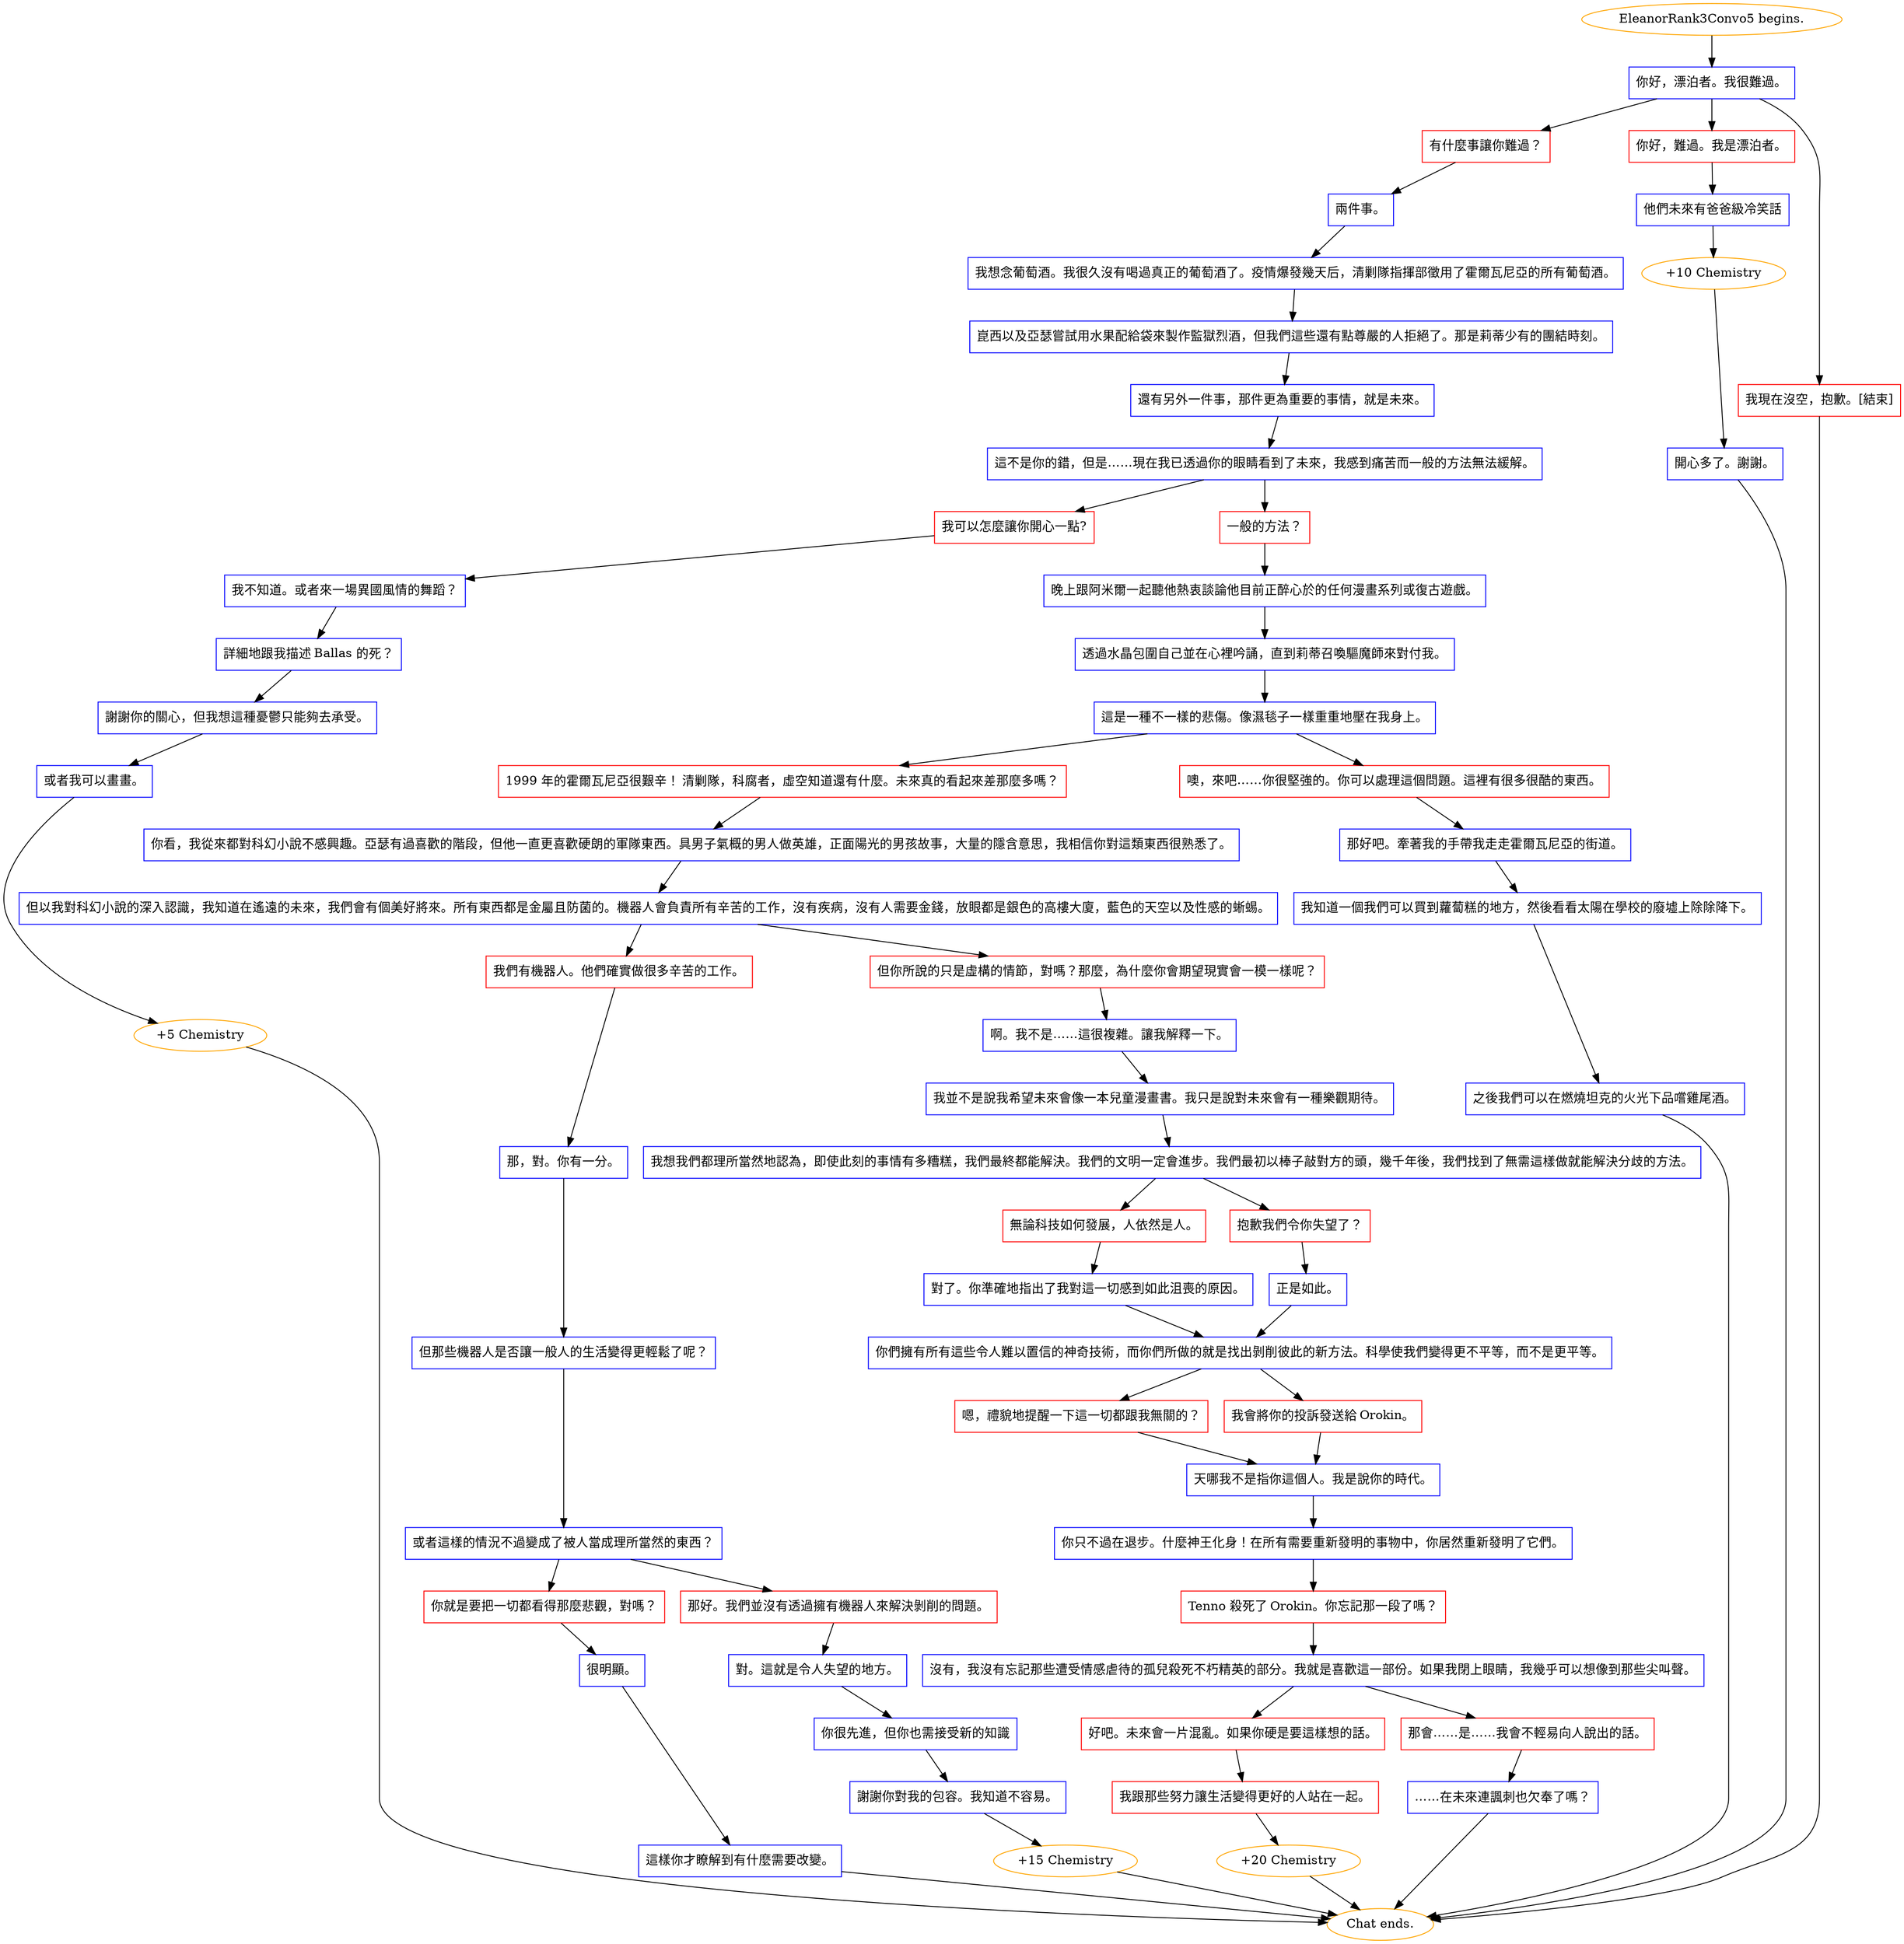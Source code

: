 digraph {
	"EleanorRank3Convo5 begins." [color=orange];
		"EleanorRank3Convo5 begins." -> j931931178;
	j931931178 [label="你好，漂泊者。我很難過。",shape=box,color=blue];
		j931931178 -> j712406584;
		j931931178 -> j1469596962;
		j931931178 -> j2322780355;
	j712406584 [label="有什麼事讓你難過？",shape=box,color=red];
		j712406584 -> j2930423775;
	j1469596962 [label="你好，難過。我是漂泊者。",shape=box,color=red];
		j1469596962 -> j1710071103;
	j2322780355 [label="我現在沒空，抱歉。[結束]",shape=box,color=red];
		j2322780355 -> "Chat ends.";
	j2930423775 [label="兩件事。",shape=box,color=blue];
		j2930423775 -> j1098022838;
	j1710071103 [label="他們未來有爸爸級冷笑話",shape=box,color=blue];
		j1710071103 -> j769441223;
	"Chat ends." [color=orange];
	j1098022838 [label="我想念葡萄酒。我很久沒有喝過真正的葡萄酒了。疫情爆發幾天后，清剿隊指揮部徵用了霍爾瓦尼亞的所有葡萄酒。",shape=box,color=blue];
		j1098022838 -> j1338065289;
	j769441223 [label="+10 Chemistry",color=orange];
		j769441223 -> j4232339531;
	j1338065289 [label="崑西以及亞瑟嘗試用水果配給袋來製作監獄烈酒，但我們這些還有點尊嚴的人拒絕了。那是莉蒂少有的團結時刻。",shape=box,color=blue];
		j1338065289 -> j2756332326;
	j4232339531 [label="開心多了。謝謝。",shape=box,color=blue];
		j4232339531 -> "Chat ends.";
	j2756332326 [label="還有另外一件事，那件更為重要的事情，就是未來。",shape=box,color=blue];
		j2756332326 -> j379285916;
	j379285916 [label="這不是你的錯，但是……現在我已透過你的眼睛看到了未來，我感到痛苦而一般的方法無法緩解。",shape=box,color=blue];
		j379285916 -> j1573284517;
		j379285916 -> j2578731837;
	j1573284517 [label="我可以怎麼讓你開心一點?",shape=box,color=red];
		j1573284517 -> j4142236540;
	j2578731837 [label="一般的方法？",shape=box,color=red];
		j2578731837 -> j3083901273;
	j4142236540 [label="我不知道。或者來一場異國風情的舞蹈？",shape=box,color=blue];
		j4142236540 -> j2011775018;
	j3083901273 [label="晚上跟阿米爾一起聽他熱衷談論他目前正醉心於的任何漫畫系列或復古遊戲。",shape=box,color=blue];
		j3083901273 -> j369020667;
	j2011775018 [label="詳細地跟我描述 Ballas 的死？",shape=box,color=blue];
		j2011775018 -> j2093132039;
	j369020667 [label="透過水晶包圍自己並在心裡吟誦，直到莉蒂召喚驅魔師來對付我。",shape=box,color=blue];
		j369020667 -> j2062199045;
	j2093132039 [label="謝謝你的關心，但我想這種憂鬱只能夠去承受。",shape=box,color=blue];
		j2093132039 -> j850439006;
	j2062199045 [label="這是一種不一樣的悲傷。像濕毯子一樣重重地壓在我身上。",shape=box,color=blue];
		j2062199045 -> j1650237125;
		j2062199045 -> j313122797;
	j850439006 [label="或者我可以畫畫。",shape=box,color=blue];
		j850439006 -> j4081414586;
	j1650237125 [label="1999 年的霍爾瓦尼亞很艱辛！ 清剿隊，科腐者，虛空知道還有什麼。未來真的看起來差那麼多嗎？",shape=box,color=red];
		j1650237125 -> j3563610633;
	j313122797 [label="噢，來吧……你很堅強的。你可以處理這個問題。這裡有很多很酷的東西。",shape=box,color=red];
		j313122797 -> j3571071808;
	j4081414586 [label="+5 Chemistry",color=orange];
		j4081414586 -> "Chat ends.";
	j3563610633 [label="你看，我從來都對科幻小說不感興趣。亞瑟有過喜歡的階段，但他一直更喜歡硬朗的軍隊東西。具男子氣概的男人做英雄，正面陽光的男孩故事，大量的隱含意思，我相信你對這類東西很熟悉了。",shape=box,color=blue];
		j3563610633 -> j1331820163;
	j3571071808 [label="那好吧。牽著我的手帶我走走霍爾瓦尼亞的街道。",shape=box,color=blue];
		j3571071808 -> j57635756;
	j1331820163 [label="但以我對科幻小說的深入認識，我知道在遙遠的未來，我們會有個美好將來。所有東西都是金屬且防菌的。機器人會負責所有辛苦的工作，沒有疾病，沒有人需要金錢，放眼都是銀色的高樓大廈，藍色的天空以及性感的蜥蜴。",shape=box,color=blue];
		j1331820163 -> j168921508;
		j1331820163 -> j2495900127;
	j57635756 [label="我知道一個我們可以買到蘿蔔糕的地方，然後看看太陽在學校的廢墟上除除降下。",shape=box,color=blue];
		j57635756 -> j760725202;
	j168921508 [label="我們有機器人。他們確實做很多辛苦的工作。",shape=box,color=red];
		j168921508 -> j1735767959;
	j2495900127 [label="但你所說的只是虛構的情節，對嗎？那麼，為什麼你會期望現實會一模一樣呢？",shape=box,color=red];
		j2495900127 -> j822672520;
	j760725202 [label="之後我們可以在燃燒坦克的火光下品嚐雞尾酒。",shape=box,color=blue];
		j760725202 -> "Chat ends.";
	j1735767959 [label="那，對。你有一分。",shape=box,color=blue];
		j1735767959 -> j1881144317;
	j822672520 [label="啊。我不是……這很複雜。讓我解釋一下。",shape=box,color=blue];
		j822672520 -> j1193790723;
	j1881144317 [label="但那些機器人是否讓一般人的生活變得更輕鬆了呢？",shape=box,color=blue];
		j1881144317 -> j2142992335;
	j1193790723 [label="我並不是說我希望未來會像一本兒童漫畫書。我只是說對未來會有一種樂觀期待。",shape=box,color=blue];
		j1193790723 -> j2651833561;
	j2142992335 [label="或者這樣的情況不過變成了被人當成理所當然的東西？",shape=box,color=blue];
		j2142992335 -> j3424967219;
		j2142992335 -> j1885239441;
	j2651833561 [label="我想我們都理所當然地認為，即使此刻的事情有多糟糕，我們最終都能解決。我們的文明一定會進步。我們最初以棒子敲對方的頭，幾千年後，我們找到了無需這樣做就能解決分歧的方法。",shape=box,color=blue];
		j2651833561 -> j3221426412;
		j2651833561 -> j2221102130;
	j3424967219 [label="你就是要把一切都看得那麼悲觀，對嗎？",shape=box,color=red];
		j3424967219 -> j1264446002;
	j1885239441 [label="那好。我們並沒有透過擁有機器人來解決剝削的問題。",shape=box,color=red];
		j1885239441 -> j3002293624;
	j3221426412 [label="無論科技如何發展，人依然是人。",shape=box,color=red];
		j3221426412 -> j3983970006;
	j2221102130 [label="抱歉我們令你失望了？",shape=box,color=red];
		j2221102130 -> j2008060665;
	j1264446002 [label="很明顯。",shape=box,color=blue];
		j1264446002 -> j1453374927;
	j3002293624 [label="對。這就是令人失望的地方。",shape=box,color=blue];
		j3002293624 -> j3318239570;
	j3983970006 [label="對了。你準確地指出了我對這一切感到如此沮喪的原因。",shape=box,color=blue];
		j3983970006 -> j743313761;
	j2008060665 [label="正是如此。",shape=box,color=blue];
		j2008060665 -> j743313761;
	j1453374927 [label="這樣你才瞭解到有什麼需要改變。",shape=box,color=blue];
		j1453374927 -> "Chat ends.";
	j3318239570 [label="你很先進，但你也需接受新的知識",shape=box,color=blue];
		j3318239570 -> j3641898668;
	j743313761 [label="你們擁有所有這些令人難以置信的神奇技術，而你們所做的就是找出剝削彼此的新方法。科學使我們變得更不平等，而不是更平等。",shape=box,color=blue];
		j743313761 -> j1591576070;
		j743313761 -> j416902219;
	j3641898668 [label="謝謝你對我的包容。我知道不容易。",shape=box,color=blue];
		j3641898668 -> j374273682;
	j1591576070 [label="嗯，禮貌地提醒一下這一切都跟我無關的？",shape=box,color=red];
		j1591576070 -> j3571977708;
	j416902219 [label="我會將你的投訴發送給 Orokin。",shape=box,color=red];
		j416902219 -> j3571977708;
	j374273682 [label="+15 Chemistry",color=orange];
		j374273682 -> "Chat ends.";
	j3571977708 [label="天哪我不是指你這個人。我是說你的時代。",shape=box,color=blue];
		j3571977708 -> j1197375182;
	j1197375182 [label="你只不過在退步。什麼神王化身！在所有需要重新發明的事物中，你居然重新發明了它們。",shape=box,color=blue];
		j1197375182 -> j3355693578;
	j3355693578 [label="Tenno 殺死了 Orokin。你忘記那一段了嗎？",shape=box,color=red];
		j3355693578 -> j2403693877;
	j2403693877 [label="沒有，我沒有忘記那些遭受情感虐待的孤兒殺死不朽精英的部分。我就是喜歡這一部份。如果我閉上眼睛，我幾乎可以想像到那些尖叫聲。",shape=box,color=blue];
		j2403693877 -> j644084994;
		j2403693877 -> j3580658615;
	j644084994 [label="好吧。未來會一片混亂。如果你硬是要這樣想的話。",shape=box,color=red];
		j644084994 -> j2517584114;
	j3580658615 [label="那會……是……我會不輕易向人說出的話。",shape=box,color=red];
		j3580658615 -> j3047826054;
	j2517584114 [label="我跟那些努力讓生活變得更好的人站在一起。",shape=box,color=red];
		j2517584114 -> j367054140;
	j3047826054 [label="……在未來連諷刺也欠奉了嗎？",shape=box,color=blue];
		j3047826054 -> "Chat ends.";
	j367054140 [label="+20 Chemistry",color=orange];
		j367054140 -> "Chat ends.";
}
